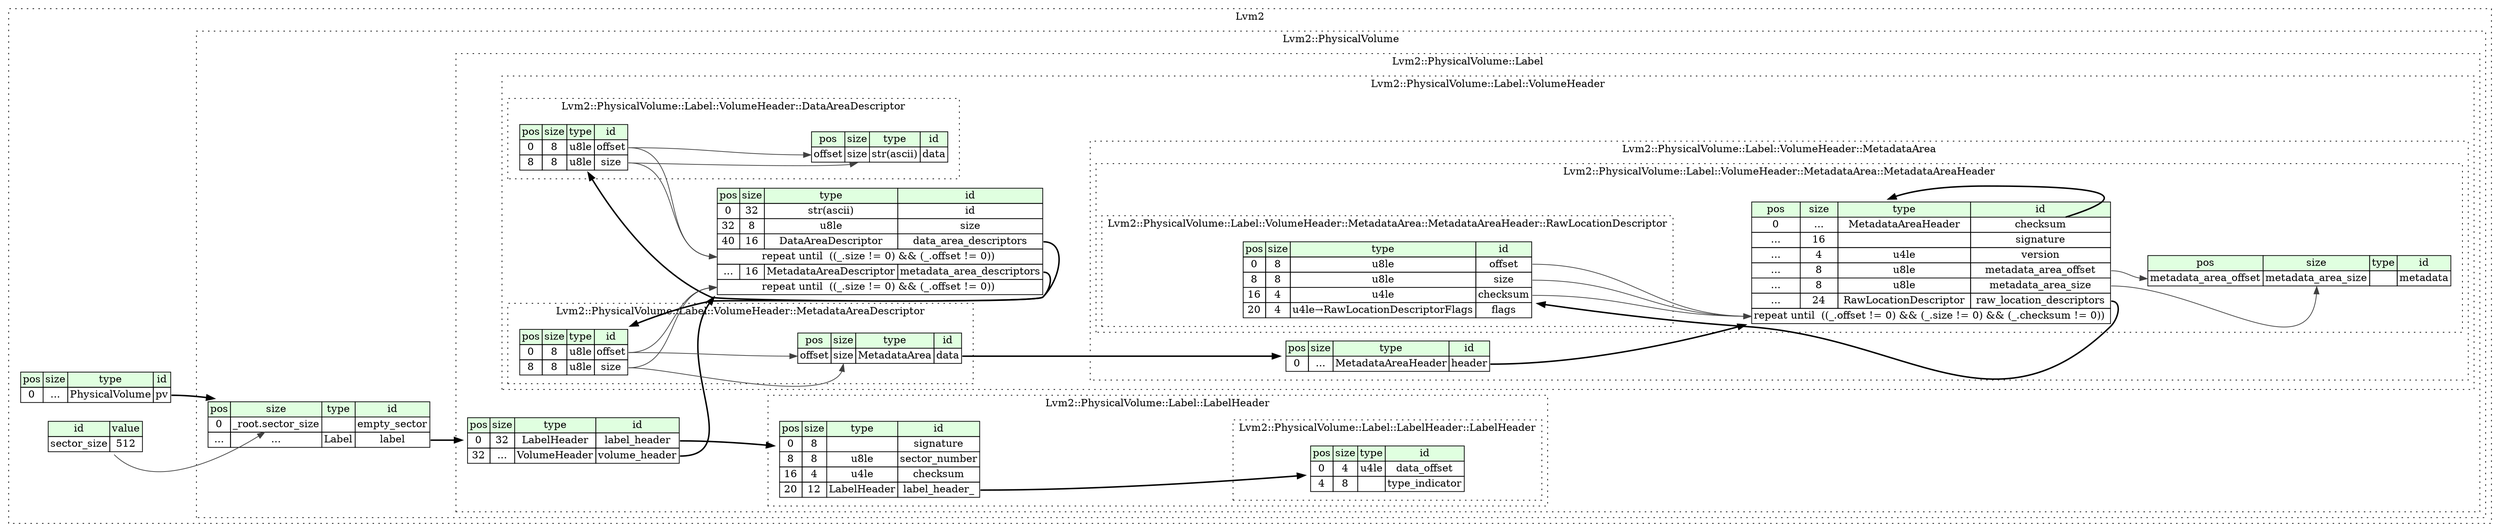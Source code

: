 digraph {
	rankdir=LR;
	node [shape=plaintext];
	subgraph cluster__lvm2 {
		label="Lvm2";
		graph[style=dotted];

		lvm2__seq [label=<<TABLE BORDER="0" CELLBORDER="1" CELLSPACING="0">
			<TR><TD BGCOLOR="#E0FFE0">pos</TD><TD BGCOLOR="#E0FFE0">size</TD><TD BGCOLOR="#E0FFE0">type</TD><TD BGCOLOR="#E0FFE0">id</TD></TR>
			<TR><TD PORT="pv_pos">0</TD><TD PORT="pv_size">...</TD><TD>PhysicalVolume</TD><TD PORT="pv_type">pv</TD></TR>
		</TABLE>>];
		lvm2__inst__sector_size [label=<<TABLE BORDER="0" CELLBORDER="1" CELLSPACING="0">
			<TR><TD BGCOLOR="#E0FFE0">id</TD><TD BGCOLOR="#E0FFE0">value</TD></TR>
			<TR><TD>sector_size</TD><TD>512</TD></TR>
		</TABLE>>];
		subgraph cluster__physical_volume {
			label="Lvm2::PhysicalVolume";
			graph[style=dotted];

			physical_volume__seq [label=<<TABLE BORDER="0" CELLBORDER="1" CELLSPACING="0">
				<TR><TD BGCOLOR="#E0FFE0">pos</TD><TD BGCOLOR="#E0FFE0">size</TD><TD BGCOLOR="#E0FFE0">type</TD><TD BGCOLOR="#E0FFE0">id</TD></TR>
				<TR><TD PORT="empty_sector_pos">0</TD><TD PORT="empty_sector_size">_root.sector_size</TD><TD></TD><TD PORT="empty_sector_type">empty_sector</TD></TR>
				<TR><TD PORT="label_pos">...</TD><TD PORT="label_size">...</TD><TD>Label</TD><TD PORT="label_type">label</TD></TR>
			</TABLE>>];
			subgraph cluster__label {
				label="Lvm2::PhysicalVolume::Label";
				graph[style=dotted];

				label__seq [label=<<TABLE BORDER="0" CELLBORDER="1" CELLSPACING="0">
					<TR><TD BGCOLOR="#E0FFE0">pos</TD><TD BGCOLOR="#E0FFE0">size</TD><TD BGCOLOR="#E0FFE0">type</TD><TD BGCOLOR="#E0FFE0">id</TD></TR>
					<TR><TD PORT="label_header_pos">0</TD><TD PORT="label_header_size">32</TD><TD>LabelHeader</TD><TD PORT="label_header_type">label_header</TD></TR>
					<TR><TD PORT="volume_header_pos">32</TD><TD PORT="volume_header_size">...</TD><TD>VolumeHeader</TD><TD PORT="volume_header_type">volume_header</TD></TR>
				</TABLE>>];
				subgraph cluster__label_header {
					label="Lvm2::PhysicalVolume::Label::LabelHeader";
					graph[style=dotted];

					label_header__seq [label=<<TABLE BORDER="0" CELLBORDER="1" CELLSPACING="0">
						<TR><TD BGCOLOR="#E0FFE0">pos</TD><TD BGCOLOR="#E0FFE0">size</TD><TD BGCOLOR="#E0FFE0">type</TD><TD BGCOLOR="#E0FFE0">id</TD></TR>
						<TR><TD PORT="signature_pos">0</TD><TD PORT="signature_size">8</TD><TD></TD><TD PORT="signature_type">signature</TD></TR>
						<TR><TD PORT="sector_number_pos">8</TD><TD PORT="sector_number_size">8</TD><TD>u8le</TD><TD PORT="sector_number_type">sector_number</TD></TR>
						<TR><TD PORT="checksum_pos">16</TD><TD PORT="checksum_size">4</TD><TD>u4le</TD><TD PORT="checksum_type">checksum</TD></TR>
						<TR><TD PORT="label_header__pos">20</TD><TD PORT="label_header__size">12</TD><TD>LabelHeader</TD><TD PORT="label_header__type">label_header_</TD></TR>
					</TABLE>>];
					subgraph cluster__label_header_ {
						label="Lvm2::PhysicalVolume::Label::LabelHeader::LabelHeader";
						graph[style=dotted];

						label_header___seq [label=<<TABLE BORDER="0" CELLBORDER="1" CELLSPACING="0">
							<TR><TD BGCOLOR="#E0FFE0">pos</TD><TD BGCOLOR="#E0FFE0">size</TD><TD BGCOLOR="#E0FFE0">type</TD><TD BGCOLOR="#E0FFE0">id</TD></TR>
							<TR><TD PORT="data_offset_pos">0</TD><TD PORT="data_offset_size">4</TD><TD>u4le</TD><TD PORT="data_offset_type">data_offset</TD></TR>
							<TR><TD PORT="type_indicator_pos">4</TD><TD PORT="type_indicator_size">8</TD><TD></TD><TD PORT="type_indicator_type">type_indicator</TD></TR>
						</TABLE>>];
					}
				}
				subgraph cluster__volume_header {
					label="Lvm2::PhysicalVolume::Label::VolumeHeader";
					graph[style=dotted];

					volume_header__seq [label=<<TABLE BORDER="0" CELLBORDER="1" CELLSPACING="0">
						<TR><TD BGCOLOR="#E0FFE0">pos</TD><TD BGCOLOR="#E0FFE0">size</TD><TD BGCOLOR="#E0FFE0">type</TD><TD BGCOLOR="#E0FFE0">id</TD></TR>
						<TR><TD PORT="id_pos">0</TD><TD PORT="id_size">32</TD><TD>str(ascii)</TD><TD PORT="id_type">id</TD></TR>
						<TR><TD PORT="size_pos">32</TD><TD PORT="size_size">8</TD><TD>u8le</TD><TD PORT="size_type">size</TD></TR>
						<TR><TD PORT="data_area_descriptors_pos">40</TD><TD PORT="data_area_descriptors_size">16</TD><TD>DataAreaDescriptor</TD><TD PORT="data_area_descriptors_type">data_area_descriptors</TD></TR>
						<TR><TD COLSPAN="4" PORT="data_area_descriptors__repeat">repeat until  ((_.size != 0) &amp;&amp; (_.offset != 0)) </TD></TR>
						<TR><TD PORT="metadata_area_descriptors_pos">...</TD><TD PORT="metadata_area_descriptors_size">16</TD><TD>MetadataAreaDescriptor</TD><TD PORT="metadata_area_descriptors_type">metadata_area_descriptors</TD></TR>
						<TR><TD COLSPAN="4" PORT="metadata_area_descriptors__repeat">repeat until  ((_.size != 0) &amp;&amp; (_.offset != 0)) </TD></TR>
					</TABLE>>];
					subgraph cluster__data_area_descriptor {
						label="Lvm2::PhysicalVolume::Label::VolumeHeader::DataAreaDescriptor";
						graph[style=dotted];

						data_area_descriptor__seq [label=<<TABLE BORDER="0" CELLBORDER="1" CELLSPACING="0">
							<TR><TD BGCOLOR="#E0FFE0">pos</TD><TD BGCOLOR="#E0FFE0">size</TD><TD BGCOLOR="#E0FFE0">type</TD><TD BGCOLOR="#E0FFE0">id</TD></TR>
							<TR><TD PORT="offset_pos">0</TD><TD PORT="offset_size">8</TD><TD>u8le</TD><TD PORT="offset_type">offset</TD></TR>
							<TR><TD PORT="size_pos">8</TD><TD PORT="size_size">8</TD><TD>u8le</TD><TD PORT="size_type">size</TD></TR>
						</TABLE>>];
						data_area_descriptor__inst__data [label=<<TABLE BORDER="0" CELLBORDER="1" CELLSPACING="0">
							<TR><TD BGCOLOR="#E0FFE0">pos</TD><TD BGCOLOR="#E0FFE0">size</TD><TD BGCOLOR="#E0FFE0">type</TD><TD BGCOLOR="#E0FFE0">id</TD></TR>
							<TR><TD PORT="data_pos">offset</TD><TD PORT="data_size">size</TD><TD>str(ascii)</TD><TD PORT="data_type">data</TD></TR>
						</TABLE>>];
					}
					subgraph cluster__metadata_area_descriptor {
						label="Lvm2::PhysicalVolume::Label::VolumeHeader::MetadataAreaDescriptor";
						graph[style=dotted];

						metadata_area_descriptor__seq [label=<<TABLE BORDER="0" CELLBORDER="1" CELLSPACING="0">
							<TR><TD BGCOLOR="#E0FFE0">pos</TD><TD BGCOLOR="#E0FFE0">size</TD><TD BGCOLOR="#E0FFE0">type</TD><TD BGCOLOR="#E0FFE0">id</TD></TR>
							<TR><TD PORT="offset_pos">0</TD><TD PORT="offset_size">8</TD><TD>u8le</TD><TD PORT="offset_type">offset</TD></TR>
							<TR><TD PORT="size_pos">8</TD><TD PORT="size_size">8</TD><TD>u8le</TD><TD PORT="size_type">size</TD></TR>
						</TABLE>>];
						metadata_area_descriptor__inst__data [label=<<TABLE BORDER="0" CELLBORDER="1" CELLSPACING="0">
							<TR><TD BGCOLOR="#E0FFE0">pos</TD><TD BGCOLOR="#E0FFE0">size</TD><TD BGCOLOR="#E0FFE0">type</TD><TD BGCOLOR="#E0FFE0">id</TD></TR>
							<TR><TD PORT="data_pos">offset</TD><TD PORT="data_size">size</TD><TD>MetadataArea</TD><TD PORT="data_type">data</TD></TR>
						</TABLE>>];
					}
					subgraph cluster__metadata_area {
						label="Lvm2::PhysicalVolume::Label::VolumeHeader::MetadataArea";
						graph[style=dotted];

						metadata_area__seq [label=<<TABLE BORDER="0" CELLBORDER="1" CELLSPACING="0">
							<TR><TD BGCOLOR="#E0FFE0">pos</TD><TD BGCOLOR="#E0FFE0">size</TD><TD BGCOLOR="#E0FFE0">type</TD><TD BGCOLOR="#E0FFE0">id</TD></TR>
							<TR><TD PORT="header_pos">0</TD><TD PORT="header_size">...</TD><TD>MetadataAreaHeader</TD><TD PORT="header_type">header</TD></TR>
						</TABLE>>];
						subgraph cluster__metadata_area_header {
							label="Lvm2::PhysicalVolume::Label::VolumeHeader::MetadataArea::MetadataAreaHeader";
							graph[style=dotted];

							metadata_area_header__seq [label=<<TABLE BORDER="0" CELLBORDER="1" CELLSPACING="0">
								<TR><TD BGCOLOR="#E0FFE0">pos</TD><TD BGCOLOR="#E0FFE0">size</TD><TD BGCOLOR="#E0FFE0">type</TD><TD BGCOLOR="#E0FFE0">id</TD></TR>
								<TR><TD PORT="checksum_pos">0</TD><TD PORT="checksum_size">...</TD><TD>MetadataAreaHeader</TD><TD PORT="checksum_type">checksum</TD></TR>
								<TR><TD PORT="signature_pos">...</TD><TD PORT="signature_size">16</TD><TD></TD><TD PORT="signature_type">signature</TD></TR>
								<TR><TD PORT="version_pos">...</TD><TD PORT="version_size">4</TD><TD>u4le</TD><TD PORT="version_type">version</TD></TR>
								<TR><TD PORT="metadata_area_offset_pos">...</TD><TD PORT="metadata_area_offset_size">8</TD><TD>u8le</TD><TD PORT="metadata_area_offset_type">metadata_area_offset</TD></TR>
								<TR><TD PORT="metadata_area_size_pos">...</TD><TD PORT="metadata_area_size_size">8</TD><TD>u8le</TD><TD PORT="metadata_area_size_type">metadata_area_size</TD></TR>
								<TR><TD PORT="raw_location_descriptors_pos">...</TD><TD PORT="raw_location_descriptors_size">24</TD><TD>RawLocationDescriptor</TD><TD PORT="raw_location_descriptors_type">raw_location_descriptors</TD></TR>
								<TR><TD COLSPAN="4" PORT="raw_location_descriptors__repeat">repeat until  ((_.offset != 0) &amp;&amp; (_.size != 0) &amp;&amp; (_.checksum != 0)) </TD></TR>
							</TABLE>>];
							metadata_area_header__inst__metadata [label=<<TABLE BORDER="0" CELLBORDER="1" CELLSPACING="0">
								<TR><TD BGCOLOR="#E0FFE0">pos</TD><TD BGCOLOR="#E0FFE0">size</TD><TD BGCOLOR="#E0FFE0">type</TD><TD BGCOLOR="#E0FFE0">id</TD></TR>
								<TR><TD PORT="metadata_pos">metadata_area_offset</TD><TD PORT="metadata_size">metadata_area_size</TD><TD></TD><TD PORT="metadata_type">metadata</TD></TR>
							</TABLE>>];
							subgraph cluster__raw_location_descriptor {
								label="Lvm2::PhysicalVolume::Label::VolumeHeader::MetadataArea::MetadataAreaHeader::RawLocationDescriptor";
								graph[style=dotted];

								raw_location_descriptor__seq [label=<<TABLE BORDER="0" CELLBORDER="1" CELLSPACING="0">
									<TR><TD BGCOLOR="#E0FFE0">pos</TD><TD BGCOLOR="#E0FFE0">size</TD><TD BGCOLOR="#E0FFE0">type</TD><TD BGCOLOR="#E0FFE0">id</TD></TR>
									<TR><TD PORT="offset_pos">0</TD><TD PORT="offset_size">8</TD><TD>u8le</TD><TD PORT="offset_type">offset</TD></TR>
									<TR><TD PORT="size_pos">8</TD><TD PORT="size_size">8</TD><TD>u8le</TD><TD PORT="size_type">size</TD></TR>
									<TR><TD PORT="checksum_pos">16</TD><TD PORT="checksum_size">4</TD><TD>u4le</TD><TD PORT="checksum_type">checksum</TD></TR>
									<TR><TD PORT="flags_pos">20</TD><TD PORT="flags_size">4</TD><TD>u4le→RawLocationDescriptorFlags</TD><TD PORT="flags_type">flags</TD></TR>
								</TABLE>>];
							}
						}
					}
				}
			}
		}
	}
	lvm2__seq:pv_type -> physical_volume__seq [style=bold];
	lvm2__inst__sector_size:sector_size_type -> physical_volume__seq:empty_sector_size [color="#404040"];
	physical_volume__seq:label_type -> label__seq [style=bold];
	label__seq:label_header_type -> label_header__seq [style=bold];
	label__seq:volume_header_type -> volume_header__seq [style=bold];
	label_header__seq:label_header__type -> label_header___seq [style=bold];
	volume_header__seq:data_area_descriptors_type -> data_area_descriptor__seq [style=bold];
	data_area_descriptor__seq:size_type -> volume_header__seq:data_area_descriptors__repeat [color="#404040"];
	data_area_descriptor__seq:offset_type -> volume_header__seq:data_area_descriptors__repeat [color="#404040"];
	volume_header__seq:metadata_area_descriptors_type -> metadata_area_descriptor__seq [style=bold];
	metadata_area_descriptor__seq:size_type -> volume_header__seq:metadata_area_descriptors__repeat [color="#404040"];
	metadata_area_descriptor__seq:offset_type -> volume_header__seq:metadata_area_descriptors__repeat [color="#404040"];
	data_area_descriptor__seq:offset_type -> data_area_descriptor__inst__data:data_pos [color="#404040"];
	data_area_descriptor__seq:size_type -> data_area_descriptor__inst__data:data_size [color="#404040"];
	metadata_area_descriptor__seq:offset_type -> metadata_area_descriptor__inst__data:data_pos [color="#404040"];
	metadata_area_descriptor__seq:size_type -> metadata_area_descriptor__inst__data:data_size [color="#404040"];
	metadata_area_descriptor__inst__data:data_type -> metadata_area__seq [style=bold];
	metadata_area__seq:header_type -> metadata_area_header__seq [style=bold];
	metadata_area_header__seq:checksum_type -> metadata_area_header__seq [style=bold];
	metadata_area_header__seq:raw_location_descriptors_type -> raw_location_descriptor__seq [style=bold];
	raw_location_descriptor__seq:offset_type -> metadata_area_header__seq:raw_location_descriptors__repeat [color="#404040"];
	raw_location_descriptor__seq:size_type -> metadata_area_header__seq:raw_location_descriptors__repeat [color="#404040"];
	raw_location_descriptor__seq:checksum_type -> metadata_area_header__seq:raw_location_descriptors__repeat [color="#404040"];
	metadata_area_header__seq:metadata_area_offset_type -> metadata_area_header__inst__metadata:metadata_pos [color="#404040"];
	metadata_area_header__seq:metadata_area_size_type -> metadata_area_header__inst__metadata:metadata_size [color="#404040"];
}
